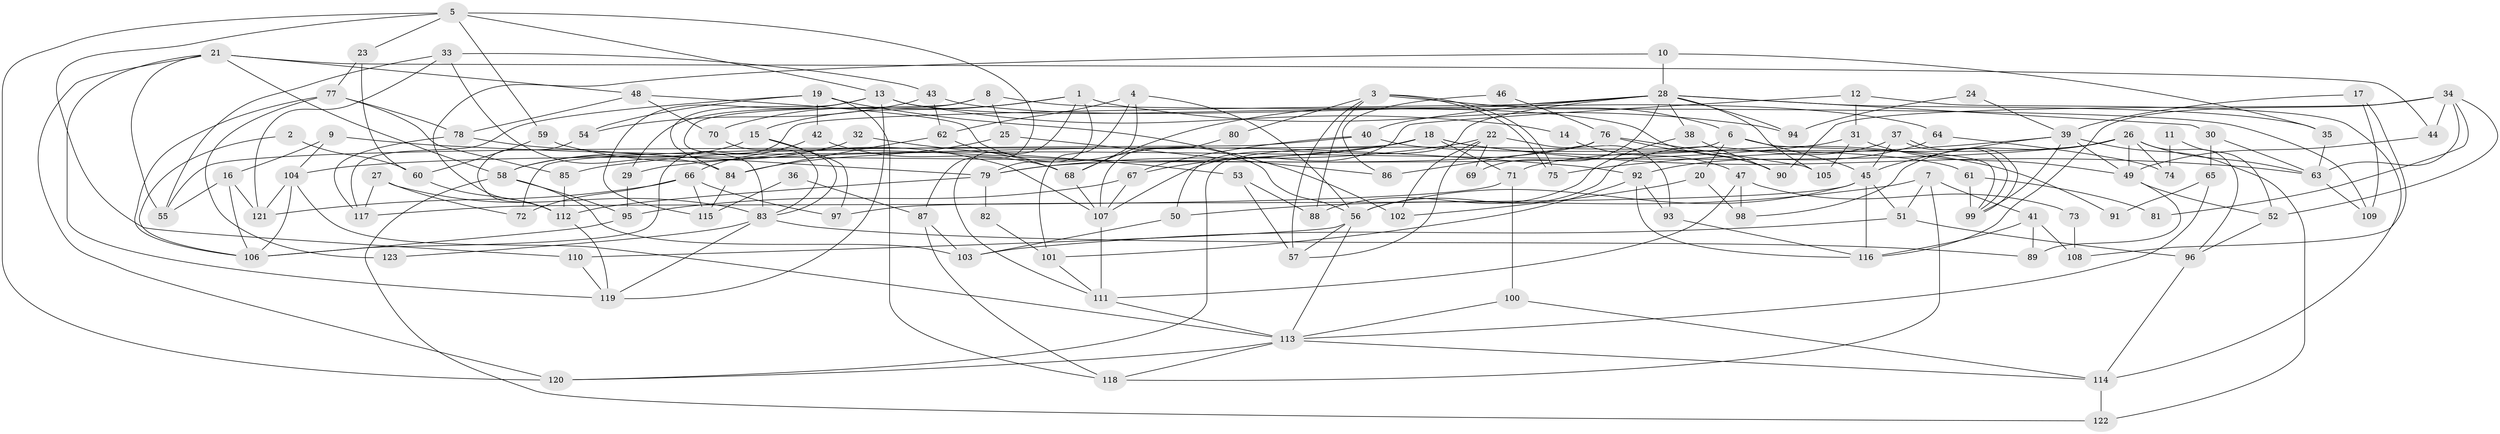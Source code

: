 // Generated by graph-tools (version 1.1) at 2025/51/03/09/25 04:51:35]
// undirected, 123 vertices, 246 edges
graph export_dot {
graph [start="1"]
  node [color=gray90,style=filled];
  1;
  2;
  3;
  4;
  5;
  6;
  7;
  8;
  9;
  10;
  11;
  12;
  13;
  14;
  15;
  16;
  17;
  18;
  19;
  20;
  21;
  22;
  23;
  24;
  25;
  26;
  27;
  28;
  29;
  30;
  31;
  32;
  33;
  34;
  35;
  36;
  37;
  38;
  39;
  40;
  41;
  42;
  43;
  44;
  45;
  46;
  47;
  48;
  49;
  50;
  51;
  52;
  53;
  54;
  55;
  56;
  57;
  58;
  59;
  60;
  61;
  62;
  63;
  64;
  65;
  66;
  67;
  68;
  69;
  70;
  71;
  72;
  73;
  74;
  75;
  76;
  77;
  78;
  79;
  80;
  81;
  82;
  83;
  84;
  85;
  86;
  87;
  88;
  89;
  90;
  91;
  92;
  93;
  94;
  95;
  96;
  97;
  98;
  99;
  100;
  101;
  102;
  103;
  104;
  105;
  106;
  107;
  108;
  109;
  110;
  111;
  112;
  113;
  114;
  115;
  116;
  117;
  118;
  119;
  120;
  121;
  122;
  123;
  1 -- 79;
  1 -- 15;
  1 -- 70;
  1 -- 94;
  1 -- 111;
  2 -- 106;
  2 -- 60;
  3 -- 6;
  3 -- 75;
  3 -- 75;
  3 -- 57;
  3 -- 80;
  3 -- 88;
  4 -- 101;
  4 -- 56;
  4 -- 62;
  4 -- 68;
  5 -- 13;
  5 -- 110;
  5 -- 23;
  5 -- 59;
  5 -- 87;
  5 -- 120;
  6 -- 45;
  6 -- 120;
  6 -- 20;
  6 -- 99;
  7 -- 50;
  7 -- 41;
  7 -- 51;
  7 -- 118;
  8 -- 83;
  8 -- 29;
  8 -- 25;
  8 -- 109;
  9 -- 104;
  9 -- 92;
  9 -- 16;
  10 -- 28;
  10 -- 35;
  10 -- 112;
  11 -- 52;
  11 -- 74;
  12 -- 107;
  12 -- 31;
  12 -- 114;
  13 -- 115;
  13 -- 90;
  13 -- 14;
  13 -- 84;
  13 -- 119;
  14 -- 47;
  15 -- 58;
  15 -- 83;
  15 -- 97;
  16 -- 121;
  16 -- 55;
  16 -- 106;
  17 -- 109;
  17 -- 39;
  17 -- 108;
  18 -- 85;
  18 -- 55;
  18 -- 63;
  18 -- 67;
  18 -- 71;
  18 -- 91;
  19 -- 42;
  19 -- 118;
  19 -- 54;
  19 -- 102;
  19 -- 117;
  20 -- 102;
  20 -- 98;
  21 -- 119;
  21 -- 48;
  21 -- 44;
  21 -- 55;
  21 -- 58;
  21 -- 120;
  22 -- 79;
  22 -- 57;
  22 -- 69;
  22 -- 93;
  22 -- 102;
  23 -- 60;
  23 -- 77;
  24 -- 39;
  24 -- 94;
  25 -- 84;
  25 -- 86;
  26 -- 96;
  26 -- 71;
  26 -- 29;
  26 -- 49;
  26 -- 63;
  26 -- 74;
  26 -- 98;
  27 -- 117;
  27 -- 72;
  27 -- 83;
  28 -- 106;
  28 -- 68;
  28 -- 30;
  28 -- 35;
  28 -- 38;
  28 -- 40;
  28 -- 50;
  28 -- 69;
  28 -- 94;
  28 -- 105;
  29 -- 95;
  30 -- 63;
  30 -- 65;
  31 -- 49;
  31 -- 104;
  31 -- 105;
  32 -- 58;
  32 -- 53;
  33 -- 55;
  33 -- 43;
  33 -- 84;
  33 -- 121;
  34 -- 63;
  34 -- 44;
  34 -- 52;
  34 -- 81;
  34 -- 90;
  34 -- 116;
  35 -- 63;
  36 -- 87;
  36 -- 115;
  37 -- 99;
  37 -- 99;
  37 -- 45;
  37 -- 56;
  38 -- 90;
  38 -- 88;
  39 -- 99;
  39 -- 122;
  39 -- 45;
  39 -- 49;
  39 -- 75;
  40 -- 67;
  40 -- 61;
  40 -- 72;
  41 -- 116;
  41 -- 89;
  41 -- 108;
  42 -- 68;
  42 -- 66;
  43 -- 62;
  43 -- 54;
  43 -- 64;
  44 -- 49;
  45 -- 56;
  45 -- 51;
  45 -- 97;
  45 -- 116;
  46 -- 86;
  46 -- 76;
  47 -- 111;
  47 -- 98;
  47 -- 73;
  48 -- 78;
  48 -- 56;
  48 -- 70;
  49 -- 52;
  49 -- 89;
  50 -- 103;
  51 -- 96;
  51 -- 103;
  52 -- 96;
  53 -- 57;
  53 -- 88;
  54 -- 112;
  56 -- 113;
  56 -- 57;
  56 -- 110;
  58 -- 103;
  58 -- 95;
  58 -- 122;
  59 -- 107;
  59 -- 60;
  60 -- 112;
  61 -- 99;
  61 -- 81;
  62 -- 84;
  62 -- 68;
  63 -- 109;
  64 -- 92;
  64 -- 74;
  65 -- 113;
  65 -- 91;
  66 -- 97;
  66 -- 121;
  66 -- 72;
  66 -- 115;
  67 -- 107;
  67 -- 95;
  68 -- 107;
  70 -- 83;
  71 -- 100;
  71 -- 117;
  73 -- 108;
  76 -- 105;
  76 -- 79;
  76 -- 86;
  76 -- 90;
  77 -- 106;
  77 -- 78;
  77 -- 85;
  77 -- 123;
  78 -- 117;
  78 -- 79;
  79 -- 112;
  79 -- 82;
  80 -- 107;
  82 -- 101;
  83 -- 89;
  83 -- 119;
  83 -- 123;
  84 -- 115;
  85 -- 112;
  87 -- 118;
  87 -- 103;
  92 -- 116;
  92 -- 93;
  92 -- 101;
  93 -- 116;
  95 -- 106;
  96 -- 114;
  100 -- 113;
  100 -- 114;
  101 -- 111;
  104 -- 113;
  104 -- 106;
  104 -- 121;
  107 -- 111;
  110 -- 119;
  111 -- 113;
  112 -- 119;
  113 -- 114;
  113 -- 120;
  113 -- 118;
  114 -- 122;
}
